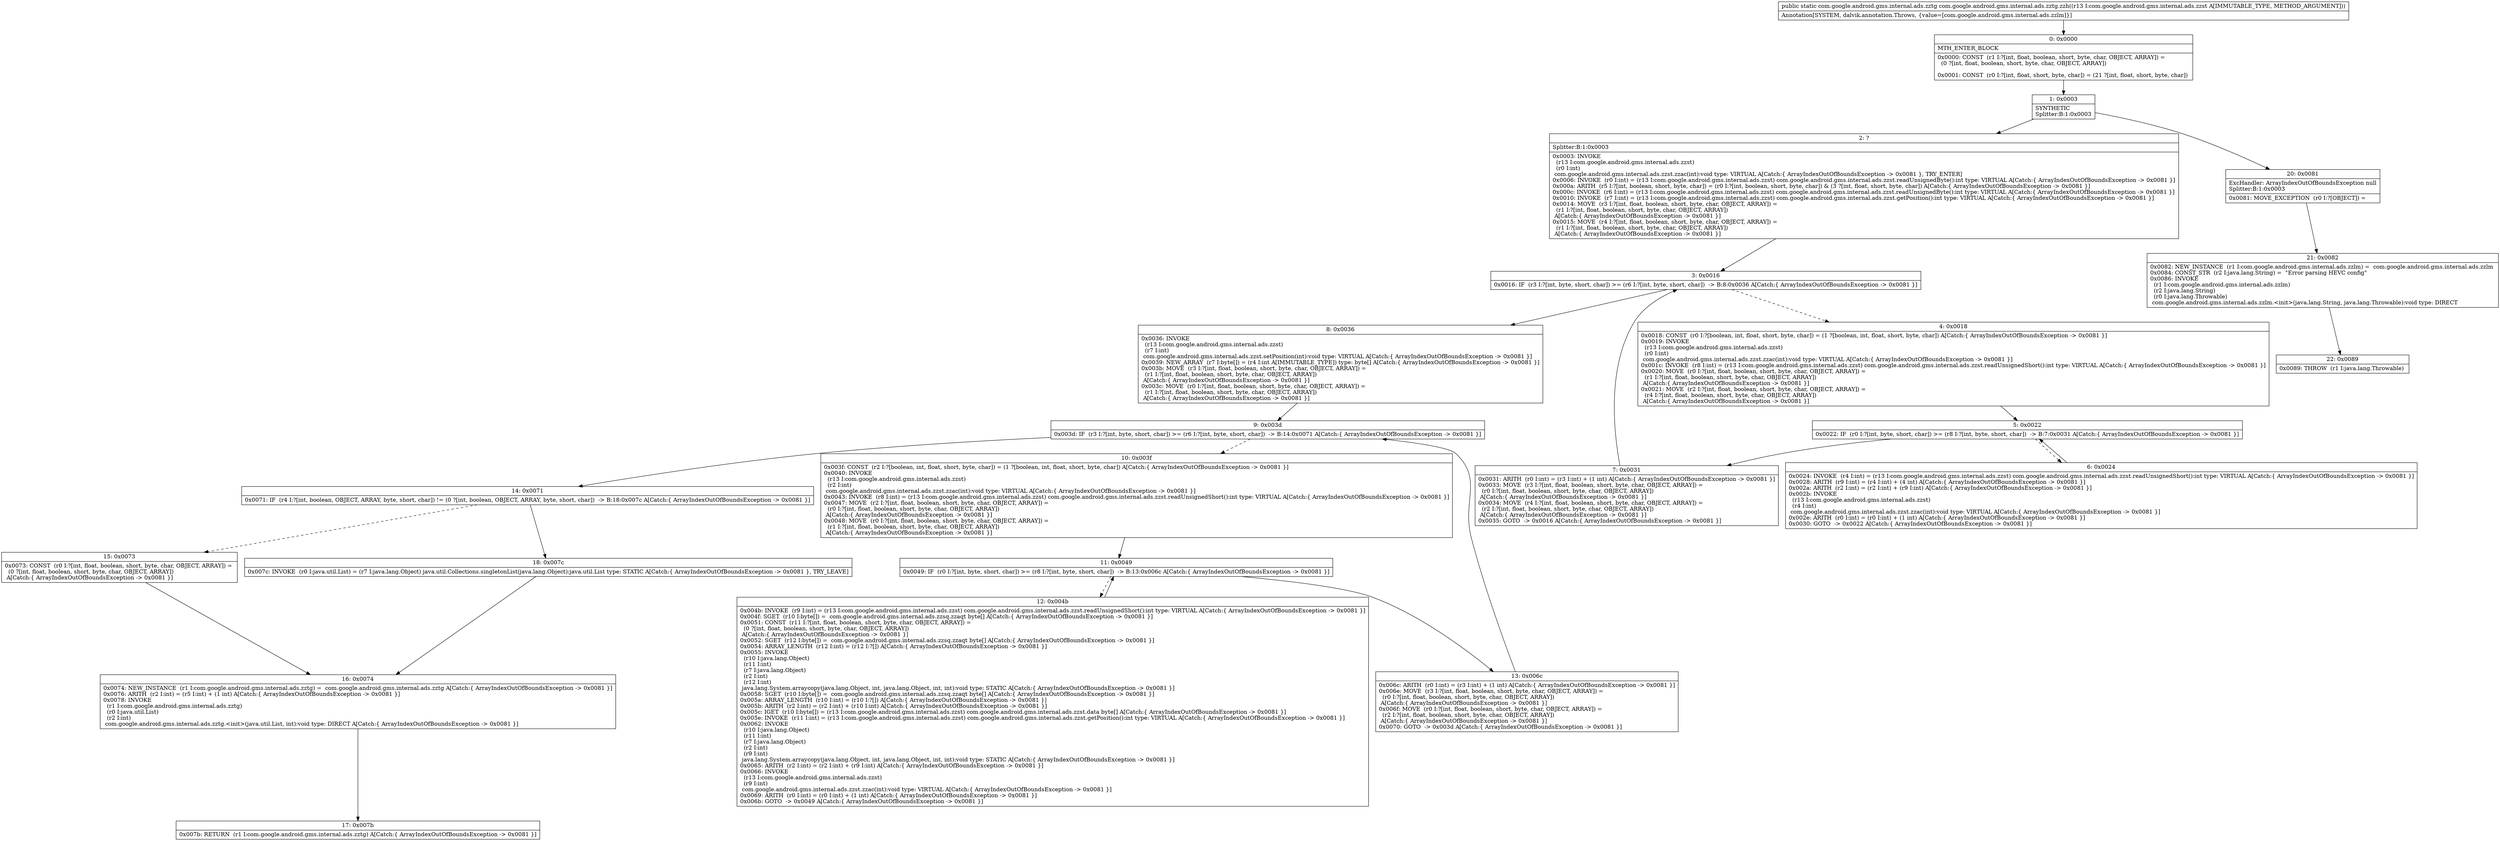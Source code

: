 digraph "CFG forcom.google.android.gms.internal.ads.zztg.zzh(Lcom\/google\/android\/gms\/internal\/ads\/zzst;)Lcom\/google\/android\/gms\/internal\/ads\/zztg;" {
Node_0 [shape=record,label="{0\:\ 0x0000|MTH_ENTER_BLOCK\l|0x0000: CONST  (r1 I:?[int, float, boolean, short, byte, char, OBJECT, ARRAY]) = \l  (0 ?[int, float, boolean, short, byte, char, OBJECT, ARRAY])\l \l0x0001: CONST  (r0 I:?[int, float, short, byte, char]) = (21 ?[int, float, short, byte, char]) \l}"];
Node_1 [shape=record,label="{1\:\ 0x0003|SYNTHETIC\lSplitter:B:1:0x0003\l}"];
Node_2 [shape=record,label="{2\:\ ?|Splitter:B:1:0x0003\l|0x0003: INVOKE  \l  (r13 I:com.google.android.gms.internal.ads.zzst)\l  (r0 I:int)\l com.google.android.gms.internal.ads.zzst.zzac(int):void type: VIRTUAL A[Catch:\{ ArrayIndexOutOfBoundsException \-\> 0x0081 \}, TRY_ENTER]\l0x0006: INVOKE  (r0 I:int) = (r13 I:com.google.android.gms.internal.ads.zzst) com.google.android.gms.internal.ads.zzst.readUnsignedByte():int type: VIRTUAL A[Catch:\{ ArrayIndexOutOfBoundsException \-\> 0x0081 \}]\l0x000a: ARITH  (r5 I:?[int, boolean, short, byte, char]) = (r0 I:?[int, boolean, short, byte, char]) & (3 ?[int, float, short, byte, char]) A[Catch:\{ ArrayIndexOutOfBoundsException \-\> 0x0081 \}]\l0x000c: INVOKE  (r6 I:int) = (r13 I:com.google.android.gms.internal.ads.zzst) com.google.android.gms.internal.ads.zzst.readUnsignedByte():int type: VIRTUAL A[Catch:\{ ArrayIndexOutOfBoundsException \-\> 0x0081 \}]\l0x0010: INVOKE  (r7 I:int) = (r13 I:com.google.android.gms.internal.ads.zzst) com.google.android.gms.internal.ads.zzst.getPosition():int type: VIRTUAL A[Catch:\{ ArrayIndexOutOfBoundsException \-\> 0x0081 \}]\l0x0014: MOVE  (r3 I:?[int, float, boolean, short, byte, char, OBJECT, ARRAY]) = \l  (r1 I:?[int, float, boolean, short, byte, char, OBJECT, ARRAY])\l A[Catch:\{ ArrayIndexOutOfBoundsException \-\> 0x0081 \}]\l0x0015: MOVE  (r4 I:?[int, float, boolean, short, byte, char, OBJECT, ARRAY]) = \l  (r1 I:?[int, float, boolean, short, byte, char, OBJECT, ARRAY])\l A[Catch:\{ ArrayIndexOutOfBoundsException \-\> 0x0081 \}]\l}"];
Node_3 [shape=record,label="{3\:\ 0x0016|0x0016: IF  (r3 I:?[int, byte, short, char]) \>= (r6 I:?[int, byte, short, char])  \-\> B:8:0x0036 A[Catch:\{ ArrayIndexOutOfBoundsException \-\> 0x0081 \}]\l}"];
Node_4 [shape=record,label="{4\:\ 0x0018|0x0018: CONST  (r0 I:?[boolean, int, float, short, byte, char]) = (1 ?[boolean, int, float, short, byte, char]) A[Catch:\{ ArrayIndexOutOfBoundsException \-\> 0x0081 \}]\l0x0019: INVOKE  \l  (r13 I:com.google.android.gms.internal.ads.zzst)\l  (r0 I:int)\l com.google.android.gms.internal.ads.zzst.zzac(int):void type: VIRTUAL A[Catch:\{ ArrayIndexOutOfBoundsException \-\> 0x0081 \}]\l0x001c: INVOKE  (r8 I:int) = (r13 I:com.google.android.gms.internal.ads.zzst) com.google.android.gms.internal.ads.zzst.readUnsignedShort():int type: VIRTUAL A[Catch:\{ ArrayIndexOutOfBoundsException \-\> 0x0081 \}]\l0x0020: MOVE  (r0 I:?[int, float, boolean, short, byte, char, OBJECT, ARRAY]) = \l  (r1 I:?[int, float, boolean, short, byte, char, OBJECT, ARRAY])\l A[Catch:\{ ArrayIndexOutOfBoundsException \-\> 0x0081 \}]\l0x0021: MOVE  (r2 I:?[int, float, boolean, short, byte, char, OBJECT, ARRAY]) = \l  (r4 I:?[int, float, boolean, short, byte, char, OBJECT, ARRAY])\l A[Catch:\{ ArrayIndexOutOfBoundsException \-\> 0x0081 \}]\l}"];
Node_5 [shape=record,label="{5\:\ 0x0022|0x0022: IF  (r0 I:?[int, byte, short, char]) \>= (r8 I:?[int, byte, short, char])  \-\> B:7:0x0031 A[Catch:\{ ArrayIndexOutOfBoundsException \-\> 0x0081 \}]\l}"];
Node_6 [shape=record,label="{6\:\ 0x0024|0x0024: INVOKE  (r4 I:int) = (r13 I:com.google.android.gms.internal.ads.zzst) com.google.android.gms.internal.ads.zzst.readUnsignedShort():int type: VIRTUAL A[Catch:\{ ArrayIndexOutOfBoundsException \-\> 0x0081 \}]\l0x0028: ARITH  (r9 I:int) = (r4 I:int) + (4 int) A[Catch:\{ ArrayIndexOutOfBoundsException \-\> 0x0081 \}]\l0x002a: ARITH  (r2 I:int) = (r2 I:int) + (r9 I:int) A[Catch:\{ ArrayIndexOutOfBoundsException \-\> 0x0081 \}]\l0x002b: INVOKE  \l  (r13 I:com.google.android.gms.internal.ads.zzst)\l  (r4 I:int)\l com.google.android.gms.internal.ads.zzst.zzac(int):void type: VIRTUAL A[Catch:\{ ArrayIndexOutOfBoundsException \-\> 0x0081 \}]\l0x002e: ARITH  (r0 I:int) = (r0 I:int) + (1 int) A[Catch:\{ ArrayIndexOutOfBoundsException \-\> 0x0081 \}]\l0x0030: GOTO  \-\> 0x0022 A[Catch:\{ ArrayIndexOutOfBoundsException \-\> 0x0081 \}]\l}"];
Node_7 [shape=record,label="{7\:\ 0x0031|0x0031: ARITH  (r0 I:int) = (r3 I:int) + (1 int) A[Catch:\{ ArrayIndexOutOfBoundsException \-\> 0x0081 \}]\l0x0033: MOVE  (r3 I:?[int, float, boolean, short, byte, char, OBJECT, ARRAY]) = \l  (r0 I:?[int, float, boolean, short, byte, char, OBJECT, ARRAY])\l A[Catch:\{ ArrayIndexOutOfBoundsException \-\> 0x0081 \}]\l0x0034: MOVE  (r4 I:?[int, float, boolean, short, byte, char, OBJECT, ARRAY]) = \l  (r2 I:?[int, float, boolean, short, byte, char, OBJECT, ARRAY])\l A[Catch:\{ ArrayIndexOutOfBoundsException \-\> 0x0081 \}]\l0x0035: GOTO  \-\> 0x0016 A[Catch:\{ ArrayIndexOutOfBoundsException \-\> 0x0081 \}]\l}"];
Node_8 [shape=record,label="{8\:\ 0x0036|0x0036: INVOKE  \l  (r13 I:com.google.android.gms.internal.ads.zzst)\l  (r7 I:int)\l com.google.android.gms.internal.ads.zzst.setPosition(int):void type: VIRTUAL A[Catch:\{ ArrayIndexOutOfBoundsException \-\> 0x0081 \}]\l0x0039: NEW_ARRAY  (r7 I:byte[]) = (r4 I:int A[IMMUTABLE_TYPE]) type: byte[] A[Catch:\{ ArrayIndexOutOfBoundsException \-\> 0x0081 \}]\l0x003b: MOVE  (r3 I:?[int, float, boolean, short, byte, char, OBJECT, ARRAY]) = \l  (r1 I:?[int, float, boolean, short, byte, char, OBJECT, ARRAY])\l A[Catch:\{ ArrayIndexOutOfBoundsException \-\> 0x0081 \}]\l0x003c: MOVE  (r0 I:?[int, float, boolean, short, byte, char, OBJECT, ARRAY]) = \l  (r1 I:?[int, float, boolean, short, byte, char, OBJECT, ARRAY])\l A[Catch:\{ ArrayIndexOutOfBoundsException \-\> 0x0081 \}]\l}"];
Node_9 [shape=record,label="{9\:\ 0x003d|0x003d: IF  (r3 I:?[int, byte, short, char]) \>= (r6 I:?[int, byte, short, char])  \-\> B:14:0x0071 A[Catch:\{ ArrayIndexOutOfBoundsException \-\> 0x0081 \}]\l}"];
Node_10 [shape=record,label="{10\:\ 0x003f|0x003f: CONST  (r2 I:?[boolean, int, float, short, byte, char]) = (1 ?[boolean, int, float, short, byte, char]) A[Catch:\{ ArrayIndexOutOfBoundsException \-\> 0x0081 \}]\l0x0040: INVOKE  \l  (r13 I:com.google.android.gms.internal.ads.zzst)\l  (r2 I:int)\l com.google.android.gms.internal.ads.zzst.zzac(int):void type: VIRTUAL A[Catch:\{ ArrayIndexOutOfBoundsException \-\> 0x0081 \}]\l0x0043: INVOKE  (r8 I:int) = (r13 I:com.google.android.gms.internal.ads.zzst) com.google.android.gms.internal.ads.zzst.readUnsignedShort():int type: VIRTUAL A[Catch:\{ ArrayIndexOutOfBoundsException \-\> 0x0081 \}]\l0x0047: MOVE  (r2 I:?[int, float, boolean, short, byte, char, OBJECT, ARRAY]) = \l  (r0 I:?[int, float, boolean, short, byte, char, OBJECT, ARRAY])\l A[Catch:\{ ArrayIndexOutOfBoundsException \-\> 0x0081 \}]\l0x0048: MOVE  (r0 I:?[int, float, boolean, short, byte, char, OBJECT, ARRAY]) = \l  (r1 I:?[int, float, boolean, short, byte, char, OBJECT, ARRAY])\l A[Catch:\{ ArrayIndexOutOfBoundsException \-\> 0x0081 \}]\l}"];
Node_11 [shape=record,label="{11\:\ 0x0049|0x0049: IF  (r0 I:?[int, byte, short, char]) \>= (r8 I:?[int, byte, short, char])  \-\> B:13:0x006c A[Catch:\{ ArrayIndexOutOfBoundsException \-\> 0x0081 \}]\l}"];
Node_12 [shape=record,label="{12\:\ 0x004b|0x004b: INVOKE  (r9 I:int) = (r13 I:com.google.android.gms.internal.ads.zzst) com.google.android.gms.internal.ads.zzst.readUnsignedShort():int type: VIRTUAL A[Catch:\{ ArrayIndexOutOfBoundsException \-\> 0x0081 \}]\l0x004f: SGET  (r10 I:byte[]) =  com.google.android.gms.internal.ads.zzsq.zzaqt byte[] A[Catch:\{ ArrayIndexOutOfBoundsException \-\> 0x0081 \}]\l0x0051: CONST  (r11 I:?[int, float, boolean, short, byte, char, OBJECT, ARRAY]) = \l  (0 ?[int, float, boolean, short, byte, char, OBJECT, ARRAY])\l A[Catch:\{ ArrayIndexOutOfBoundsException \-\> 0x0081 \}]\l0x0052: SGET  (r12 I:byte[]) =  com.google.android.gms.internal.ads.zzsq.zzaqt byte[] A[Catch:\{ ArrayIndexOutOfBoundsException \-\> 0x0081 \}]\l0x0054: ARRAY_LENGTH  (r12 I:int) = (r12 I:?[]) A[Catch:\{ ArrayIndexOutOfBoundsException \-\> 0x0081 \}]\l0x0055: INVOKE  \l  (r10 I:java.lang.Object)\l  (r11 I:int)\l  (r7 I:java.lang.Object)\l  (r2 I:int)\l  (r12 I:int)\l java.lang.System.arraycopy(java.lang.Object, int, java.lang.Object, int, int):void type: STATIC A[Catch:\{ ArrayIndexOutOfBoundsException \-\> 0x0081 \}]\l0x0058: SGET  (r10 I:byte[]) =  com.google.android.gms.internal.ads.zzsq.zzaqt byte[] A[Catch:\{ ArrayIndexOutOfBoundsException \-\> 0x0081 \}]\l0x005a: ARRAY_LENGTH  (r10 I:int) = (r10 I:?[]) A[Catch:\{ ArrayIndexOutOfBoundsException \-\> 0x0081 \}]\l0x005b: ARITH  (r2 I:int) = (r2 I:int) + (r10 I:int) A[Catch:\{ ArrayIndexOutOfBoundsException \-\> 0x0081 \}]\l0x005c: IGET  (r10 I:byte[]) = (r13 I:com.google.android.gms.internal.ads.zzst) com.google.android.gms.internal.ads.zzst.data byte[] A[Catch:\{ ArrayIndexOutOfBoundsException \-\> 0x0081 \}]\l0x005e: INVOKE  (r11 I:int) = (r13 I:com.google.android.gms.internal.ads.zzst) com.google.android.gms.internal.ads.zzst.getPosition():int type: VIRTUAL A[Catch:\{ ArrayIndexOutOfBoundsException \-\> 0x0081 \}]\l0x0062: INVOKE  \l  (r10 I:java.lang.Object)\l  (r11 I:int)\l  (r7 I:java.lang.Object)\l  (r2 I:int)\l  (r9 I:int)\l java.lang.System.arraycopy(java.lang.Object, int, java.lang.Object, int, int):void type: STATIC A[Catch:\{ ArrayIndexOutOfBoundsException \-\> 0x0081 \}]\l0x0065: ARITH  (r2 I:int) = (r2 I:int) + (r9 I:int) A[Catch:\{ ArrayIndexOutOfBoundsException \-\> 0x0081 \}]\l0x0066: INVOKE  \l  (r13 I:com.google.android.gms.internal.ads.zzst)\l  (r9 I:int)\l com.google.android.gms.internal.ads.zzst.zzac(int):void type: VIRTUAL A[Catch:\{ ArrayIndexOutOfBoundsException \-\> 0x0081 \}]\l0x0069: ARITH  (r0 I:int) = (r0 I:int) + (1 int) A[Catch:\{ ArrayIndexOutOfBoundsException \-\> 0x0081 \}]\l0x006b: GOTO  \-\> 0x0049 A[Catch:\{ ArrayIndexOutOfBoundsException \-\> 0x0081 \}]\l}"];
Node_13 [shape=record,label="{13\:\ 0x006c|0x006c: ARITH  (r0 I:int) = (r3 I:int) + (1 int) A[Catch:\{ ArrayIndexOutOfBoundsException \-\> 0x0081 \}]\l0x006e: MOVE  (r3 I:?[int, float, boolean, short, byte, char, OBJECT, ARRAY]) = \l  (r0 I:?[int, float, boolean, short, byte, char, OBJECT, ARRAY])\l A[Catch:\{ ArrayIndexOutOfBoundsException \-\> 0x0081 \}]\l0x006f: MOVE  (r0 I:?[int, float, boolean, short, byte, char, OBJECT, ARRAY]) = \l  (r2 I:?[int, float, boolean, short, byte, char, OBJECT, ARRAY])\l A[Catch:\{ ArrayIndexOutOfBoundsException \-\> 0x0081 \}]\l0x0070: GOTO  \-\> 0x003d A[Catch:\{ ArrayIndexOutOfBoundsException \-\> 0x0081 \}]\l}"];
Node_14 [shape=record,label="{14\:\ 0x0071|0x0071: IF  (r4 I:?[int, boolean, OBJECT, ARRAY, byte, short, char]) != (0 ?[int, boolean, OBJECT, ARRAY, byte, short, char])  \-\> B:18:0x007c A[Catch:\{ ArrayIndexOutOfBoundsException \-\> 0x0081 \}]\l}"];
Node_15 [shape=record,label="{15\:\ 0x0073|0x0073: CONST  (r0 I:?[int, float, boolean, short, byte, char, OBJECT, ARRAY]) = \l  (0 ?[int, float, boolean, short, byte, char, OBJECT, ARRAY])\l A[Catch:\{ ArrayIndexOutOfBoundsException \-\> 0x0081 \}]\l}"];
Node_16 [shape=record,label="{16\:\ 0x0074|0x0074: NEW_INSTANCE  (r1 I:com.google.android.gms.internal.ads.zztg) =  com.google.android.gms.internal.ads.zztg A[Catch:\{ ArrayIndexOutOfBoundsException \-\> 0x0081 \}]\l0x0076: ARITH  (r2 I:int) = (r5 I:int) + (1 int) A[Catch:\{ ArrayIndexOutOfBoundsException \-\> 0x0081 \}]\l0x0078: INVOKE  \l  (r1 I:com.google.android.gms.internal.ads.zztg)\l  (r0 I:java.util.List)\l  (r2 I:int)\l com.google.android.gms.internal.ads.zztg.\<init\>(java.util.List, int):void type: DIRECT A[Catch:\{ ArrayIndexOutOfBoundsException \-\> 0x0081 \}]\l}"];
Node_17 [shape=record,label="{17\:\ 0x007b|0x007b: RETURN  (r1 I:com.google.android.gms.internal.ads.zztg) A[Catch:\{ ArrayIndexOutOfBoundsException \-\> 0x0081 \}]\l}"];
Node_18 [shape=record,label="{18\:\ 0x007c|0x007c: INVOKE  (r0 I:java.util.List) = (r7 I:java.lang.Object) java.util.Collections.singletonList(java.lang.Object):java.util.List type: STATIC A[Catch:\{ ArrayIndexOutOfBoundsException \-\> 0x0081 \}, TRY_LEAVE]\l}"];
Node_20 [shape=record,label="{20\:\ 0x0081|ExcHandler: ArrayIndexOutOfBoundsException null\lSplitter:B:1:0x0003\l|0x0081: MOVE_EXCEPTION  (r0 I:?[OBJECT]) =  \l}"];
Node_21 [shape=record,label="{21\:\ 0x0082|0x0082: NEW_INSTANCE  (r1 I:com.google.android.gms.internal.ads.zzlm) =  com.google.android.gms.internal.ads.zzlm \l0x0084: CONST_STR  (r2 I:java.lang.String) =  \"Error parsing HEVC config\" \l0x0086: INVOKE  \l  (r1 I:com.google.android.gms.internal.ads.zzlm)\l  (r2 I:java.lang.String)\l  (r0 I:java.lang.Throwable)\l com.google.android.gms.internal.ads.zzlm.\<init\>(java.lang.String, java.lang.Throwable):void type: DIRECT \l}"];
Node_22 [shape=record,label="{22\:\ 0x0089|0x0089: THROW  (r1 I:java.lang.Throwable) \l}"];
MethodNode[shape=record,label="{public static com.google.android.gms.internal.ads.zztg com.google.android.gms.internal.ads.zztg.zzh((r13 I:com.google.android.gms.internal.ads.zzst A[IMMUTABLE_TYPE, METHOD_ARGUMENT]))  | Annotation[SYSTEM, dalvik.annotation.Throws, \{value=[com.google.android.gms.internal.ads.zzlm]\}]\l}"];
MethodNode -> Node_0;
Node_0 -> Node_1;
Node_1 -> Node_2;
Node_1 -> Node_20;
Node_2 -> Node_3;
Node_3 -> Node_4[style=dashed];
Node_3 -> Node_8;
Node_4 -> Node_5;
Node_5 -> Node_6[style=dashed];
Node_5 -> Node_7;
Node_6 -> Node_5;
Node_7 -> Node_3;
Node_8 -> Node_9;
Node_9 -> Node_10[style=dashed];
Node_9 -> Node_14;
Node_10 -> Node_11;
Node_11 -> Node_12[style=dashed];
Node_11 -> Node_13;
Node_12 -> Node_11;
Node_13 -> Node_9;
Node_14 -> Node_15[style=dashed];
Node_14 -> Node_18;
Node_15 -> Node_16;
Node_16 -> Node_17;
Node_18 -> Node_16;
Node_20 -> Node_21;
Node_21 -> Node_22;
}

